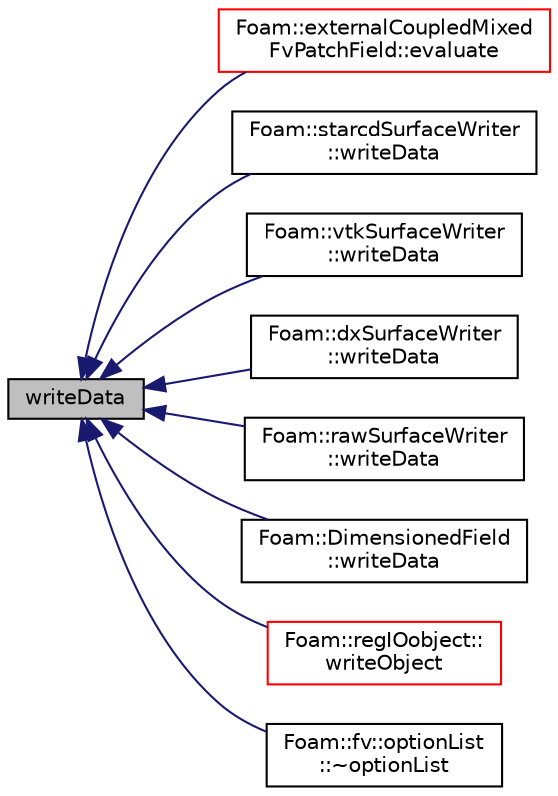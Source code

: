 digraph "writeData"
{
  bgcolor="transparent";
  edge [fontname="Helvetica",fontsize="10",labelfontname="Helvetica",labelfontsize="10"];
  node [fontname="Helvetica",fontsize="10",shape=record];
  rankdir="LR";
  Node1 [label="writeData",height=0.2,width=0.4,color="black", fillcolor="grey75", style="filled", fontcolor="black"];
  Node1 -> Node2 [dir="back",color="midnightblue",fontsize="10",style="solid",fontname="Helvetica"];
  Node2 [label="Foam::externalCoupledMixed\lFvPatchField::evaluate",height=0.2,width=0.4,color="red",URL="$a00717.html#a3b59c070ab0408e3bbb21927540159f4",tooltip="Evaluate the patch field. "];
  Node1 -> Node3 [dir="back",color="midnightblue",fontsize="10",style="solid",fontname="Helvetica"];
  Node3 [label="Foam::starcdSurfaceWriter\l::writeData",height=0.2,width=0.4,color="black",URL="$a02525.html#a0007e552ff043b0564c5f14d8c90eefb"];
  Node1 -> Node4 [dir="back",color="midnightblue",fontsize="10",style="solid",fontname="Helvetica"];
  Node4 [label="Foam::vtkSurfaceWriter\l::writeData",height=0.2,width=0.4,color="black",URL="$a02936.html#af3b96bf02d1b0925c325805a3b29ccfa"];
  Node1 -> Node5 [dir="back",color="midnightblue",fontsize="10",style="solid",fontname="Helvetica"];
  Node5 [label="Foam::dxSurfaceWriter\l::writeData",height=0.2,width=0.4,color="black",URL="$a00604.html#af3b96bf02d1b0925c325805a3b29ccfa"];
  Node1 -> Node6 [dir="back",color="midnightblue",fontsize="10",style="solid",fontname="Helvetica"];
  Node6 [label="Foam::rawSurfaceWriter\l::writeData",height=0.2,width=0.4,color="black",URL="$a02133.html#acef06a6163ef83f0774840463846c602"];
  Node1 -> Node7 [dir="back",color="midnightblue",fontsize="10",style="solid",fontname="Helvetica"];
  Node7 [label="Foam::DimensionedField\l::writeData",height=0.2,width=0.4,color="black",URL="$a00541.html#a2a3ea7b116b283507dc19bc8f4719c3d",tooltip="Pure virtual writaData function. "];
  Node1 -> Node8 [dir="back",color="midnightblue",fontsize="10",style="solid",fontname="Helvetica"];
  Node8 [label="Foam::regIOobject::\lwriteObject",height=0.2,width=0.4,color="red",URL="$a02207.html#a25cce2a2cb8ccf489894549d23b116c8",tooltip="Write using given format, version and compression. "];
  Node1 -> Node9 [dir="back",color="midnightblue",fontsize="10",style="solid",fontname="Helvetica"];
  Node9 [label="Foam::fv::optionList\l::~optionList",height=0.2,width=0.4,color="black",URL="$a01762.html#a7bd4272c245281958b6a373dae65ae6c",tooltip="Destructor. "];
}
